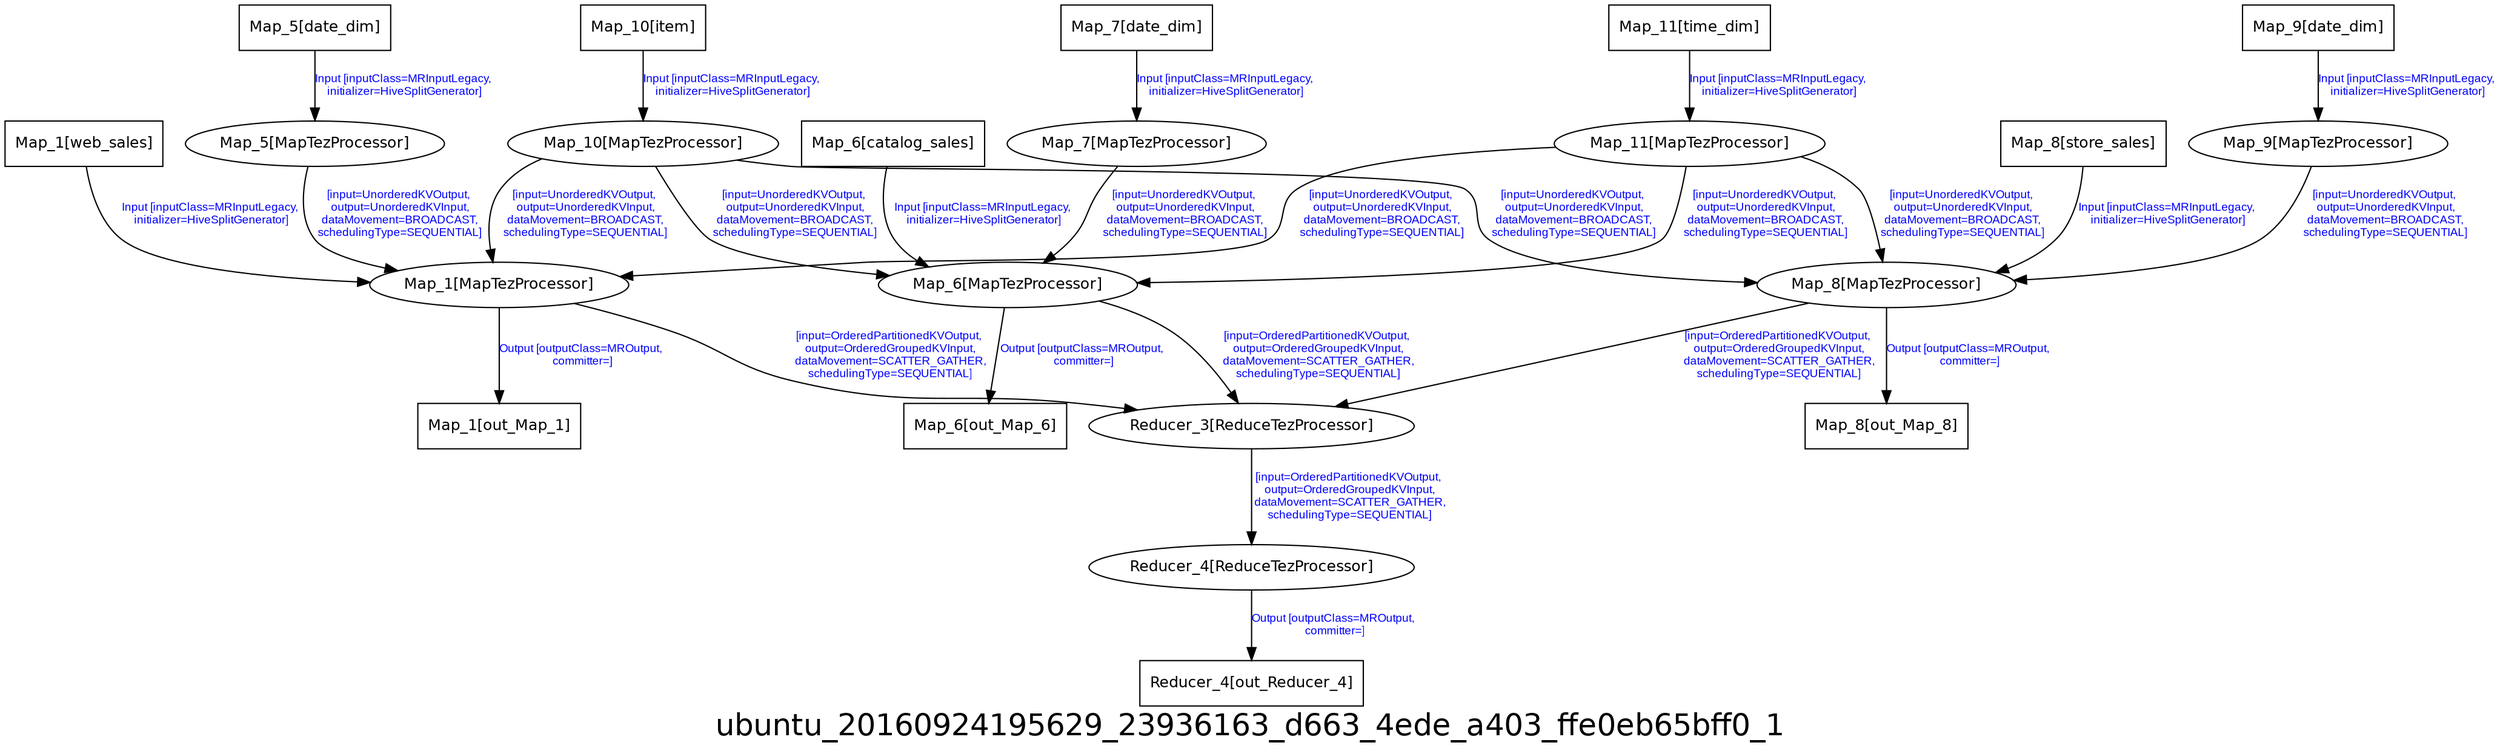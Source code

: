 digraph ubuntu_20160924195629_23936163_d663_4ede_a403_ffe0eb65bff0_1 {
graph [ label="ubuntu_20160924195629_23936163_d663_4ede_a403_ffe0eb65bff0_1", fontsize=24, fontname=Helvetica];
node [fontsize=12, fontname=Helvetica];
edge [fontsize=9, fontcolor=blue, fontname=Arial];
"ubuntu_20160924195629_23936163_d663_4ede_a403_ffe0eb65bff0_1.Reducer_4" [ label = "Reducer_4[ReduceTezProcessor]" ];
"ubuntu_20160924195629_23936163_d663_4ede_a403_ffe0eb65bff0_1.Reducer_4" -> "ubuntu_20160924195629_23936163_d663_4ede_a403_ffe0eb65bff0_1.Reducer_4_out_Reducer_4" [ label = "Output [outputClass=MROutput,\n committer=]" ];
"ubuntu_20160924195629_23936163_d663_4ede_a403_ffe0eb65bff0_1.Map_7" [ label = "Map_7[MapTezProcessor]" ];
"ubuntu_20160924195629_23936163_d663_4ede_a403_ffe0eb65bff0_1.Map_7" -> "ubuntu_20160924195629_23936163_d663_4ede_a403_ffe0eb65bff0_1.Map_6" [ label = "[input=UnorderedKVOutput,\n output=UnorderedKVInput,\n dataMovement=BROADCAST,\n schedulingType=SEQUENTIAL]" ];
"ubuntu_20160924195629_23936163_d663_4ede_a403_ffe0eb65bff0_1.Map_6_out_Map_6" [ label = "Map_6[out_Map_6]", shape = "box" ];
"ubuntu_20160924195629_23936163_d663_4ede_a403_ffe0eb65bff0_1.Map_6" [ label = "Map_6[MapTezProcessor]" ];
"ubuntu_20160924195629_23936163_d663_4ede_a403_ffe0eb65bff0_1.Map_6" -> "ubuntu_20160924195629_23936163_d663_4ede_a403_ffe0eb65bff0_1.Map_6_out_Map_6" [ label = "Output [outputClass=MROutput,\n committer=]" ];
"ubuntu_20160924195629_23936163_d663_4ede_a403_ffe0eb65bff0_1.Map_6" -> "ubuntu_20160924195629_23936163_d663_4ede_a403_ffe0eb65bff0_1.Reducer_3" [ label = "[input=OrderedPartitionedKVOutput,\n output=OrderedGroupedKVInput,\n dataMovement=SCATTER_GATHER,\n schedulingType=SEQUENTIAL]" ];
"ubuntu_20160924195629_23936163_d663_4ede_a403_ffe0eb65bff0_1.Map_1" [ label = "Map_1[MapTezProcessor]" ];
"ubuntu_20160924195629_23936163_d663_4ede_a403_ffe0eb65bff0_1.Map_1" -> "ubuntu_20160924195629_23936163_d663_4ede_a403_ffe0eb65bff0_1.Map_1_out_Map_1" [ label = "Output [outputClass=MROutput,\n committer=]" ];
"ubuntu_20160924195629_23936163_d663_4ede_a403_ffe0eb65bff0_1.Map_1" -> "ubuntu_20160924195629_23936163_d663_4ede_a403_ffe0eb65bff0_1.Reducer_3" [ label = "[input=OrderedPartitionedKVOutput,\n output=OrderedGroupedKVInput,\n dataMovement=SCATTER_GATHER,\n schedulingType=SEQUENTIAL]" ];
"ubuntu_20160924195629_23936163_d663_4ede_a403_ffe0eb65bff0_1.Map_7_date_dim" [ label = "Map_7[date_dim]", shape = "box" ];
"ubuntu_20160924195629_23936163_d663_4ede_a403_ffe0eb65bff0_1.Map_7_date_dim" -> "ubuntu_20160924195629_23936163_d663_4ede_a403_ffe0eb65bff0_1.Map_7" [ label = "Input [inputClass=MRInputLegacy,\n initializer=HiveSplitGenerator]" ];
"ubuntu_20160924195629_23936163_d663_4ede_a403_ffe0eb65bff0_1.Map_8_store_sales" [ label = "Map_8[store_sales]", shape = "box" ];
"ubuntu_20160924195629_23936163_d663_4ede_a403_ffe0eb65bff0_1.Map_8_store_sales" -> "ubuntu_20160924195629_23936163_d663_4ede_a403_ffe0eb65bff0_1.Map_8" [ label = "Input [inputClass=MRInputLegacy,\n initializer=HiveSplitGenerator]" ];
"ubuntu_20160924195629_23936163_d663_4ede_a403_ffe0eb65bff0_1.Map_5" [ label = "Map_5[MapTezProcessor]" ];
"ubuntu_20160924195629_23936163_d663_4ede_a403_ffe0eb65bff0_1.Map_5" -> "ubuntu_20160924195629_23936163_d663_4ede_a403_ffe0eb65bff0_1.Map_1" [ label = "[input=UnorderedKVOutput,\n output=UnorderedKVInput,\n dataMovement=BROADCAST,\n schedulingType=SEQUENTIAL]" ];
"ubuntu_20160924195629_23936163_d663_4ede_a403_ffe0eb65bff0_1.Reducer_3" [ label = "Reducer_3[ReduceTezProcessor]" ];
"ubuntu_20160924195629_23936163_d663_4ede_a403_ffe0eb65bff0_1.Reducer_3" -> "ubuntu_20160924195629_23936163_d663_4ede_a403_ffe0eb65bff0_1.Reducer_4" [ label = "[input=OrderedPartitionedKVOutput,\n output=OrderedGroupedKVInput,\n dataMovement=SCATTER_GATHER,\n schedulingType=SEQUENTIAL]" ];
"ubuntu_20160924195629_23936163_d663_4ede_a403_ffe0eb65bff0_1.Map_1_out_Map_1" [ label = "Map_1[out_Map_1]", shape = "box" ];
"ubuntu_20160924195629_23936163_d663_4ede_a403_ffe0eb65bff0_1.Map_9" [ label = "Map_9[MapTezProcessor]" ];
"ubuntu_20160924195629_23936163_d663_4ede_a403_ffe0eb65bff0_1.Map_9" -> "ubuntu_20160924195629_23936163_d663_4ede_a403_ffe0eb65bff0_1.Map_8" [ label = "[input=UnorderedKVOutput,\n output=UnorderedKVInput,\n dataMovement=BROADCAST,\n schedulingType=SEQUENTIAL]" ];
"ubuntu_20160924195629_23936163_d663_4ede_a403_ffe0eb65bff0_1.Map_10" [ label = "Map_10[MapTezProcessor]" ];
"ubuntu_20160924195629_23936163_d663_4ede_a403_ffe0eb65bff0_1.Map_10" -> "ubuntu_20160924195629_23936163_d663_4ede_a403_ffe0eb65bff0_1.Map_8" [ label = "[input=UnorderedKVOutput,\n output=UnorderedKVInput,\n dataMovement=BROADCAST,\n schedulingType=SEQUENTIAL]" ];
"ubuntu_20160924195629_23936163_d663_4ede_a403_ffe0eb65bff0_1.Map_10" -> "ubuntu_20160924195629_23936163_d663_4ede_a403_ffe0eb65bff0_1.Map_6" [ label = "[input=UnorderedKVOutput,\n output=UnorderedKVInput,\n dataMovement=BROADCAST,\n schedulingType=SEQUENTIAL]" ];
"ubuntu_20160924195629_23936163_d663_4ede_a403_ffe0eb65bff0_1.Map_10" -> "ubuntu_20160924195629_23936163_d663_4ede_a403_ffe0eb65bff0_1.Map_1" [ label = "[input=UnorderedKVOutput,\n output=UnorderedKVInput,\n dataMovement=BROADCAST,\n schedulingType=SEQUENTIAL]" ];
"ubuntu_20160924195629_23936163_d663_4ede_a403_ffe0eb65bff0_1.Map_5_date_dim" [ label = "Map_5[date_dim]", shape = "box" ];
"ubuntu_20160924195629_23936163_d663_4ede_a403_ffe0eb65bff0_1.Map_5_date_dim" -> "ubuntu_20160924195629_23936163_d663_4ede_a403_ffe0eb65bff0_1.Map_5" [ label = "Input [inputClass=MRInputLegacy,\n initializer=HiveSplitGenerator]" ];
"ubuntu_20160924195629_23936163_d663_4ede_a403_ffe0eb65bff0_1.Map_10_item" [ label = "Map_10[item]", shape = "box" ];
"ubuntu_20160924195629_23936163_d663_4ede_a403_ffe0eb65bff0_1.Map_10_item" -> "ubuntu_20160924195629_23936163_d663_4ede_a403_ffe0eb65bff0_1.Map_10" [ label = "Input [inputClass=MRInputLegacy,\n initializer=HiveSplitGenerator]" ];
"ubuntu_20160924195629_23936163_d663_4ede_a403_ffe0eb65bff0_1.Map_8" [ label = "Map_8[MapTezProcessor]" ];
"ubuntu_20160924195629_23936163_d663_4ede_a403_ffe0eb65bff0_1.Map_8" -> "ubuntu_20160924195629_23936163_d663_4ede_a403_ffe0eb65bff0_1.Map_8_out_Map_8" [ label = "Output [outputClass=MROutput,\n committer=]" ];
"ubuntu_20160924195629_23936163_d663_4ede_a403_ffe0eb65bff0_1.Map_8" -> "ubuntu_20160924195629_23936163_d663_4ede_a403_ffe0eb65bff0_1.Reducer_3" [ label = "[input=OrderedPartitionedKVOutput,\n output=OrderedGroupedKVInput,\n dataMovement=SCATTER_GATHER,\n schedulingType=SEQUENTIAL]" ];
"ubuntu_20160924195629_23936163_d663_4ede_a403_ffe0eb65bff0_1.Reducer_4_out_Reducer_4" [ label = "Reducer_4[out_Reducer_4]", shape = "box" ];
"ubuntu_20160924195629_23936163_d663_4ede_a403_ffe0eb65bff0_1.Map_6_catalog_sales" [ label = "Map_6[catalog_sales]", shape = "box" ];
"ubuntu_20160924195629_23936163_d663_4ede_a403_ffe0eb65bff0_1.Map_6_catalog_sales" -> "ubuntu_20160924195629_23936163_d663_4ede_a403_ffe0eb65bff0_1.Map_6" [ label = "Input [inputClass=MRInputLegacy,\n initializer=HiveSplitGenerator]" ];
"ubuntu_20160924195629_23936163_d663_4ede_a403_ffe0eb65bff0_1.Map_9_date_dim" [ label = "Map_9[date_dim]", shape = "box" ];
"ubuntu_20160924195629_23936163_d663_4ede_a403_ffe0eb65bff0_1.Map_9_date_dim" -> "ubuntu_20160924195629_23936163_d663_4ede_a403_ffe0eb65bff0_1.Map_9" [ label = "Input [inputClass=MRInputLegacy,\n initializer=HiveSplitGenerator]" ];
"ubuntu_20160924195629_23936163_d663_4ede_a403_ffe0eb65bff0_1.Map_8_out_Map_8" [ label = "Map_8[out_Map_8]", shape = "box" ];
"ubuntu_20160924195629_23936163_d663_4ede_a403_ffe0eb65bff0_1.Map_11_time_dim" [ label = "Map_11[time_dim]", shape = "box" ];
"ubuntu_20160924195629_23936163_d663_4ede_a403_ffe0eb65bff0_1.Map_11_time_dim" -> "ubuntu_20160924195629_23936163_d663_4ede_a403_ffe0eb65bff0_1.Map_11" [ label = "Input [inputClass=MRInputLegacy,\n initializer=HiveSplitGenerator]" ];
"ubuntu_20160924195629_23936163_d663_4ede_a403_ffe0eb65bff0_1.Map_1_web_sales" [ label = "Map_1[web_sales]", shape = "box" ];
"ubuntu_20160924195629_23936163_d663_4ede_a403_ffe0eb65bff0_1.Map_1_web_sales" -> "ubuntu_20160924195629_23936163_d663_4ede_a403_ffe0eb65bff0_1.Map_1" [ label = "Input [inputClass=MRInputLegacy,\n initializer=HiveSplitGenerator]" ];
"ubuntu_20160924195629_23936163_d663_4ede_a403_ffe0eb65bff0_1.Map_11" [ label = "Map_11[MapTezProcessor]" ];
"ubuntu_20160924195629_23936163_d663_4ede_a403_ffe0eb65bff0_1.Map_11" -> "ubuntu_20160924195629_23936163_d663_4ede_a403_ffe0eb65bff0_1.Map_8" [ label = "[input=UnorderedKVOutput,\n output=UnorderedKVInput,\n dataMovement=BROADCAST,\n schedulingType=SEQUENTIAL]" ];
"ubuntu_20160924195629_23936163_d663_4ede_a403_ffe0eb65bff0_1.Map_11" -> "ubuntu_20160924195629_23936163_d663_4ede_a403_ffe0eb65bff0_1.Map_6" [ label = "[input=UnorderedKVOutput,\n output=UnorderedKVInput,\n dataMovement=BROADCAST,\n schedulingType=SEQUENTIAL]" ];
"ubuntu_20160924195629_23936163_d663_4ede_a403_ffe0eb65bff0_1.Map_11" -> "ubuntu_20160924195629_23936163_d663_4ede_a403_ffe0eb65bff0_1.Map_1" [ label = "[input=UnorderedKVOutput,\n output=UnorderedKVInput,\n dataMovement=BROADCAST,\n schedulingType=SEQUENTIAL]" ];
}
